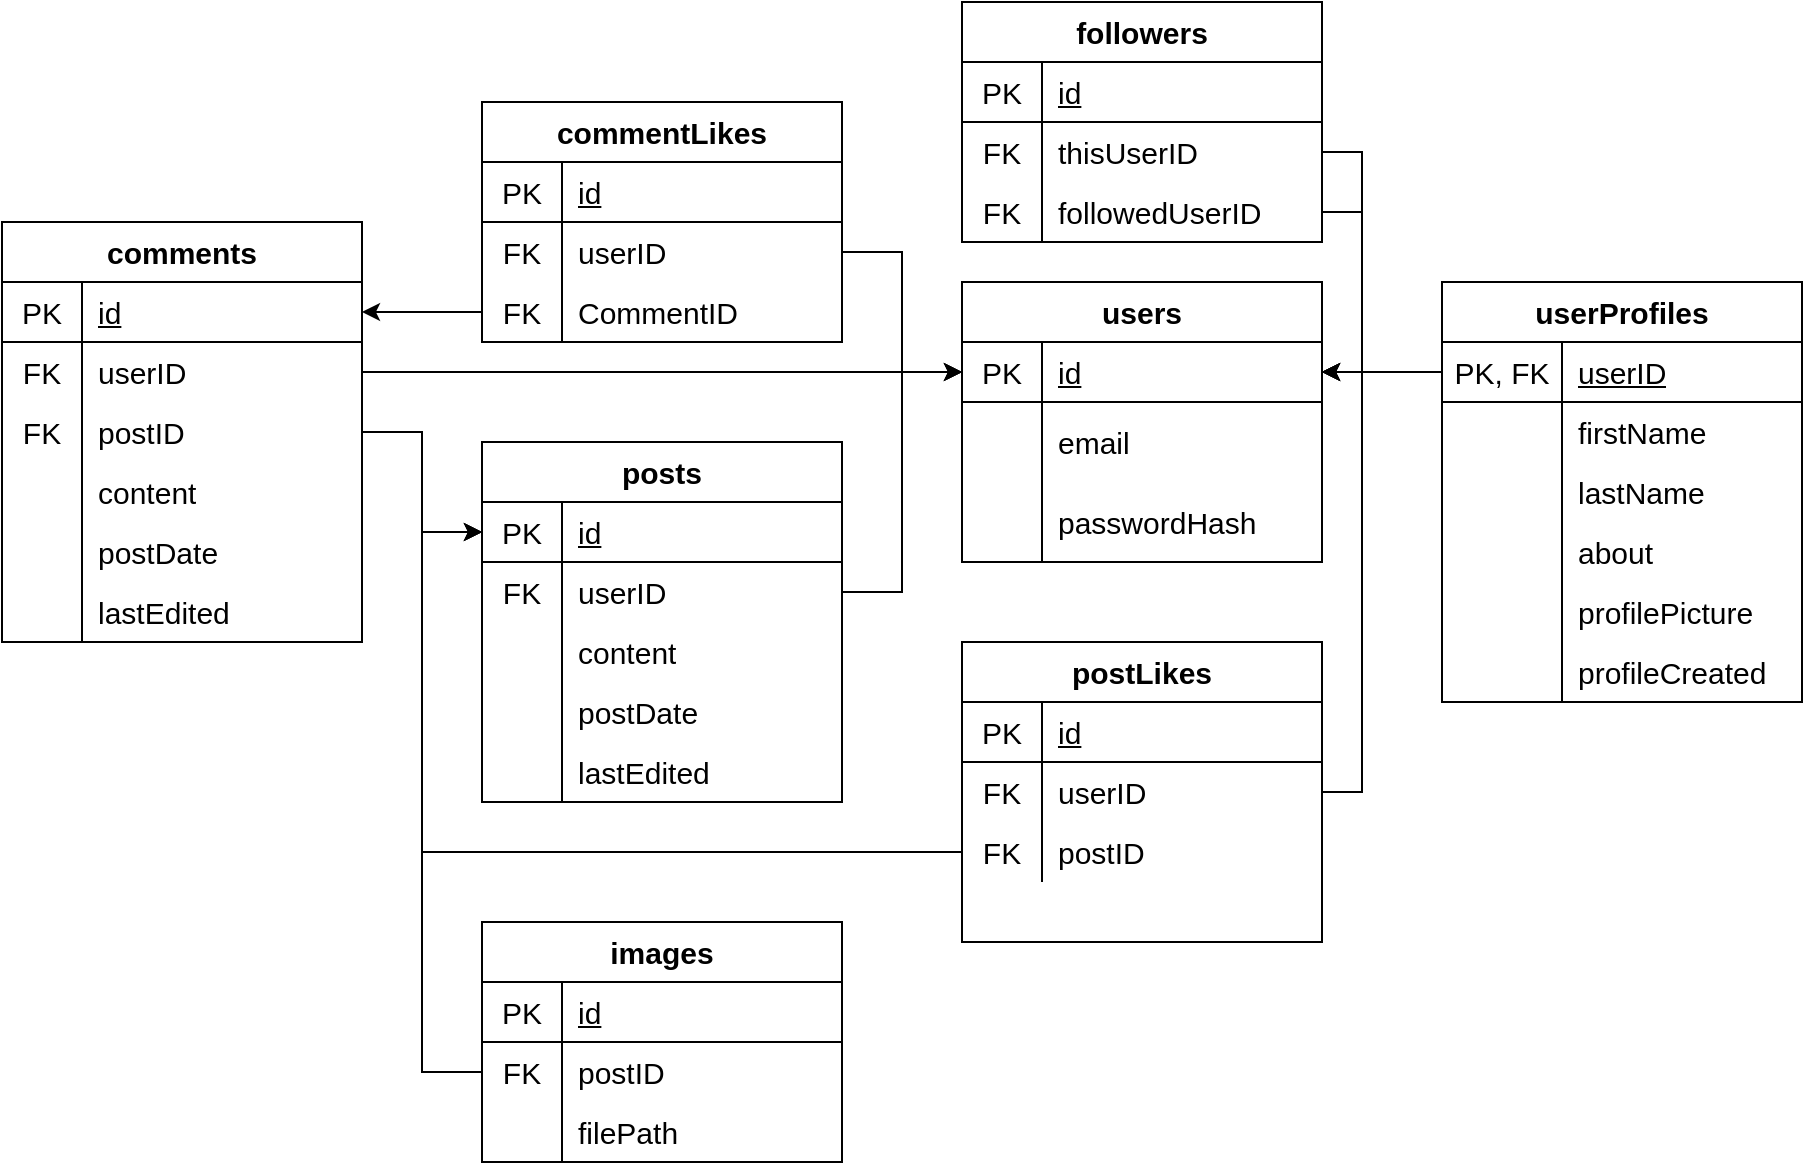 <mxfile version="14.4.6" type="github">
  <diagram id="9Nm-F1C3xGsKmeDrmo8N" name="Page-1">
    <mxGraphModel dx="1262" dy="1322" grid="1" gridSize="10" guides="1" tooltips="1" connect="1" arrows="1" fold="1" page="1" pageScale="1" pageWidth="2000" pageHeight="2000" math="0" shadow="0">
      <root>
        <mxCell id="0" />
        <mxCell id="1" parent="0" />
        <mxCell id="pSx6hQg3YsWMSA2dsdlA-18" value="users" style="shape=table;html=1;whiteSpace=wrap;startSize=30;container=1;collapsible=0;childLayout=tableLayout;fixedRows=1;rowLines=0;fontStyle=1;align=center;fontSize=15;" vertex="1" parent="1">
          <mxGeometry x="950" y="160" width="180" height="140" as="geometry" />
        </mxCell>
        <mxCell id="pSx6hQg3YsWMSA2dsdlA-19" value="" style="shape=partialRectangle;html=1;whiteSpace=wrap;collapsible=0;dropTarget=0;pointerEvents=0;fillColor=none;top=0;left=0;bottom=1;right=0;points=[[0,0.5],[1,0.5]];portConstraint=eastwest;fontSize=15;" vertex="1" parent="pSx6hQg3YsWMSA2dsdlA-18">
          <mxGeometry y="30" width="180" height="30" as="geometry" />
        </mxCell>
        <mxCell id="pSx6hQg3YsWMSA2dsdlA-20" value="PK" style="shape=partialRectangle;html=1;whiteSpace=wrap;connectable=0;fillColor=none;top=0;left=0;bottom=0;right=0;overflow=hidden;fontSize=15;" vertex="1" parent="pSx6hQg3YsWMSA2dsdlA-19">
          <mxGeometry width="40" height="30" as="geometry" />
        </mxCell>
        <mxCell id="pSx6hQg3YsWMSA2dsdlA-21" value="&lt;u style=&quot;font-size: 15px&quot;&gt;id&lt;/u&gt;" style="shape=partialRectangle;html=1;whiteSpace=wrap;connectable=0;fillColor=none;top=0;left=0;bottom=0;right=0;align=left;spacingLeft=6;overflow=hidden;fontSize=15;" vertex="1" parent="pSx6hQg3YsWMSA2dsdlA-19">
          <mxGeometry x="40" width="140" height="30" as="geometry" />
        </mxCell>
        <mxCell id="pSx6hQg3YsWMSA2dsdlA-22" value="" style="shape=partialRectangle;html=1;whiteSpace=wrap;collapsible=0;dropTarget=0;pointerEvents=0;fillColor=none;top=0;left=0;bottom=0;right=0;points=[[0,0.5],[1,0.5]];portConstraint=eastwest;fontSize=15;" vertex="1" parent="pSx6hQg3YsWMSA2dsdlA-18">
          <mxGeometry y="60" width="180" height="40" as="geometry" />
        </mxCell>
        <mxCell id="pSx6hQg3YsWMSA2dsdlA-23" value="" style="shape=partialRectangle;html=1;whiteSpace=wrap;connectable=0;fillColor=none;top=0;left=0;bottom=0;right=0;overflow=hidden;fontSize=15;" vertex="1" parent="pSx6hQg3YsWMSA2dsdlA-22">
          <mxGeometry width="40" height="40" as="geometry" />
        </mxCell>
        <mxCell id="pSx6hQg3YsWMSA2dsdlA-24" value="email" style="shape=partialRectangle;html=1;whiteSpace=wrap;connectable=0;fillColor=none;top=0;left=0;bottom=0;right=0;align=left;spacingLeft=6;overflow=hidden;fontSize=15;" vertex="1" parent="pSx6hQg3YsWMSA2dsdlA-22">
          <mxGeometry x="40" width="140" height="40" as="geometry" />
        </mxCell>
        <mxCell id="pSx6hQg3YsWMSA2dsdlA-176" style="shape=partialRectangle;html=1;whiteSpace=wrap;collapsible=0;dropTarget=0;pointerEvents=0;fillColor=none;top=0;left=0;bottom=0;right=0;points=[[0,0.5],[1,0.5]];portConstraint=eastwest;fontSize=15;" vertex="1" parent="pSx6hQg3YsWMSA2dsdlA-18">
          <mxGeometry y="100" width="180" height="40" as="geometry" />
        </mxCell>
        <mxCell id="pSx6hQg3YsWMSA2dsdlA-177" style="shape=partialRectangle;html=1;whiteSpace=wrap;connectable=0;fillColor=none;top=0;left=0;bottom=0;right=0;overflow=hidden;fontSize=15;" vertex="1" parent="pSx6hQg3YsWMSA2dsdlA-176">
          <mxGeometry width="40" height="40" as="geometry" />
        </mxCell>
        <mxCell id="pSx6hQg3YsWMSA2dsdlA-178" value="&lt;span&gt;passwordHash&lt;/span&gt;" style="shape=partialRectangle;html=1;whiteSpace=wrap;connectable=0;fillColor=none;top=0;left=0;bottom=0;right=0;align=left;spacingLeft=6;overflow=hidden;fontSize=15;" vertex="1" parent="pSx6hQg3YsWMSA2dsdlA-176">
          <mxGeometry x="40" width="140" height="40" as="geometry" />
        </mxCell>
        <mxCell id="pSx6hQg3YsWMSA2dsdlA-28" value="posts" style="shape=table;html=1;whiteSpace=wrap;startSize=30;container=1;collapsible=0;childLayout=tableLayout;fixedRows=1;rowLines=0;fontStyle=1;align=center;fontSize=15;" vertex="1" parent="1">
          <mxGeometry x="710" y="240" width="180" height="180" as="geometry" />
        </mxCell>
        <mxCell id="pSx6hQg3YsWMSA2dsdlA-29" value="" style="shape=partialRectangle;html=1;whiteSpace=wrap;collapsible=0;dropTarget=0;pointerEvents=0;fillColor=none;top=0;left=0;bottom=1;right=0;points=[[0,0.5],[1,0.5]];portConstraint=eastwest;fontSize=15;" vertex="1" parent="pSx6hQg3YsWMSA2dsdlA-28">
          <mxGeometry y="30" width="180" height="30" as="geometry" />
        </mxCell>
        <mxCell id="pSx6hQg3YsWMSA2dsdlA-30" value="PK" style="shape=partialRectangle;html=1;whiteSpace=wrap;connectable=0;fillColor=none;top=0;left=0;bottom=0;right=0;overflow=hidden;fontSize=15;" vertex="1" parent="pSx6hQg3YsWMSA2dsdlA-29">
          <mxGeometry width="40" height="30" as="geometry" />
        </mxCell>
        <mxCell id="pSx6hQg3YsWMSA2dsdlA-31" value="&lt;u style=&quot;font-size: 15px;&quot;&gt;id&lt;/u&gt;" style="shape=partialRectangle;html=1;whiteSpace=wrap;connectable=0;fillColor=none;top=0;left=0;bottom=0;right=0;align=left;spacingLeft=6;overflow=hidden;fontSize=15;" vertex="1" parent="pSx6hQg3YsWMSA2dsdlA-29">
          <mxGeometry x="40" width="140" height="30" as="geometry" />
        </mxCell>
        <mxCell id="pSx6hQg3YsWMSA2dsdlA-162" style="shape=partialRectangle;html=1;whiteSpace=wrap;collapsible=0;dropTarget=0;pointerEvents=0;fillColor=none;top=0;left=0;bottom=0;right=0;points=[[0,0.5],[1,0.5]];portConstraint=eastwest;fontSize=15;" vertex="1" parent="pSx6hQg3YsWMSA2dsdlA-28">
          <mxGeometry y="60" width="180" height="30" as="geometry" />
        </mxCell>
        <mxCell id="pSx6hQg3YsWMSA2dsdlA-163" value="FK" style="shape=partialRectangle;html=1;whiteSpace=wrap;connectable=0;fillColor=none;top=0;left=0;bottom=0;right=0;overflow=hidden;fontSize=15;" vertex="1" parent="pSx6hQg3YsWMSA2dsdlA-162">
          <mxGeometry width="40" height="30" as="geometry" />
        </mxCell>
        <mxCell id="pSx6hQg3YsWMSA2dsdlA-164" value="userID" style="shape=partialRectangle;html=1;whiteSpace=wrap;connectable=0;fillColor=none;top=0;left=0;bottom=0;right=0;align=left;spacingLeft=6;overflow=hidden;fontSize=15;" vertex="1" parent="pSx6hQg3YsWMSA2dsdlA-162">
          <mxGeometry x="40" width="140" height="30" as="geometry" />
        </mxCell>
        <mxCell id="pSx6hQg3YsWMSA2dsdlA-32" value="" style="shape=partialRectangle;html=1;whiteSpace=wrap;collapsible=0;dropTarget=0;pointerEvents=0;fillColor=none;top=0;left=0;bottom=0;right=0;points=[[0,0.5],[1,0.5]];portConstraint=eastwest;fontSize=15;" vertex="1" parent="pSx6hQg3YsWMSA2dsdlA-28">
          <mxGeometry y="90" width="180" height="30" as="geometry" />
        </mxCell>
        <mxCell id="pSx6hQg3YsWMSA2dsdlA-33" value="" style="shape=partialRectangle;html=1;whiteSpace=wrap;connectable=0;fillColor=none;top=0;left=0;bottom=0;right=0;overflow=hidden;fontSize=15;" vertex="1" parent="pSx6hQg3YsWMSA2dsdlA-32">
          <mxGeometry width="40" height="30" as="geometry" />
        </mxCell>
        <mxCell id="pSx6hQg3YsWMSA2dsdlA-34" value="content" style="shape=partialRectangle;html=1;whiteSpace=wrap;connectable=0;fillColor=none;top=0;left=0;bottom=0;right=0;align=left;spacingLeft=6;overflow=hidden;fontSize=15;" vertex="1" parent="pSx6hQg3YsWMSA2dsdlA-32">
          <mxGeometry x="40" width="140" height="30" as="geometry" />
        </mxCell>
        <mxCell id="pSx6hQg3YsWMSA2dsdlA-35" value="" style="shape=partialRectangle;html=1;whiteSpace=wrap;collapsible=0;dropTarget=0;pointerEvents=0;fillColor=none;top=0;left=0;bottom=0;right=0;points=[[0,0.5],[1,0.5]];portConstraint=eastwest;fontSize=15;" vertex="1" parent="pSx6hQg3YsWMSA2dsdlA-28">
          <mxGeometry y="120" width="180" height="30" as="geometry" />
        </mxCell>
        <mxCell id="pSx6hQg3YsWMSA2dsdlA-36" value="" style="shape=partialRectangle;html=1;whiteSpace=wrap;connectable=0;fillColor=none;top=0;left=0;bottom=0;right=0;overflow=hidden;fontSize=15;" vertex="1" parent="pSx6hQg3YsWMSA2dsdlA-35">
          <mxGeometry width="40" height="30" as="geometry" />
        </mxCell>
        <mxCell id="pSx6hQg3YsWMSA2dsdlA-37" value="postDate" style="shape=partialRectangle;html=1;whiteSpace=wrap;connectable=0;fillColor=none;top=0;left=0;bottom=0;right=0;align=left;spacingLeft=6;overflow=hidden;fontSize=15;" vertex="1" parent="pSx6hQg3YsWMSA2dsdlA-35">
          <mxGeometry x="40" width="140" height="30" as="geometry" />
        </mxCell>
        <mxCell id="pSx6hQg3YsWMSA2dsdlA-144" style="shape=partialRectangle;html=1;whiteSpace=wrap;collapsible=0;dropTarget=0;pointerEvents=0;fillColor=none;top=0;left=0;bottom=0;right=0;points=[[0,0.5],[1,0.5]];portConstraint=eastwest;fontSize=15;" vertex="1" parent="pSx6hQg3YsWMSA2dsdlA-28">
          <mxGeometry y="150" width="180" height="30" as="geometry" />
        </mxCell>
        <mxCell id="pSx6hQg3YsWMSA2dsdlA-145" style="shape=partialRectangle;html=1;whiteSpace=wrap;connectable=0;fillColor=none;top=0;left=0;bottom=0;right=0;overflow=hidden;fontSize=15;" vertex="1" parent="pSx6hQg3YsWMSA2dsdlA-144">
          <mxGeometry width="40" height="30" as="geometry" />
        </mxCell>
        <mxCell id="pSx6hQg3YsWMSA2dsdlA-146" value="lastEdited" style="shape=partialRectangle;html=1;whiteSpace=wrap;connectable=0;fillColor=none;top=0;left=0;bottom=0;right=0;align=left;spacingLeft=6;overflow=hidden;fontSize=15;" vertex="1" parent="pSx6hQg3YsWMSA2dsdlA-144">
          <mxGeometry x="40" width="140" height="30" as="geometry" />
        </mxCell>
        <mxCell id="pSx6hQg3YsWMSA2dsdlA-38" value="commentLikes" style="shape=table;html=1;whiteSpace=wrap;startSize=30;container=1;collapsible=0;childLayout=tableLayout;fixedRows=1;rowLines=0;fontStyle=1;align=center;fontSize=15;" vertex="1" parent="1">
          <mxGeometry x="710" y="70" width="180" height="120" as="geometry" />
        </mxCell>
        <mxCell id="pSx6hQg3YsWMSA2dsdlA-39" value="" style="shape=partialRectangle;html=1;whiteSpace=wrap;collapsible=0;dropTarget=0;pointerEvents=0;fillColor=none;top=0;left=0;bottom=1;right=0;points=[[0,0.5],[1,0.5]];portConstraint=eastwest;fontSize=15;" vertex="1" parent="pSx6hQg3YsWMSA2dsdlA-38">
          <mxGeometry y="30" width="180" height="30" as="geometry" />
        </mxCell>
        <mxCell id="pSx6hQg3YsWMSA2dsdlA-40" value="PK" style="shape=partialRectangle;html=1;whiteSpace=wrap;connectable=0;fillColor=none;top=0;left=0;bottom=0;right=0;overflow=hidden;fontSize=15;" vertex="1" parent="pSx6hQg3YsWMSA2dsdlA-39">
          <mxGeometry width="40" height="30" as="geometry" />
        </mxCell>
        <mxCell id="pSx6hQg3YsWMSA2dsdlA-41" value="&lt;u style=&quot;font-size: 15px;&quot;&gt;id&lt;/u&gt;" style="shape=partialRectangle;html=1;whiteSpace=wrap;connectable=0;fillColor=none;top=0;left=0;bottom=0;right=0;align=left;spacingLeft=6;overflow=hidden;fontSize=15;" vertex="1" parent="pSx6hQg3YsWMSA2dsdlA-39">
          <mxGeometry x="40" width="140" height="30" as="geometry" />
        </mxCell>
        <mxCell id="pSx6hQg3YsWMSA2dsdlA-42" value="" style="shape=partialRectangle;html=1;whiteSpace=wrap;collapsible=0;dropTarget=0;pointerEvents=0;fillColor=none;top=0;left=0;bottom=0;right=0;points=[[0,0.5],[1,0.5]];portConstraint=eastwest;fontSize=15;" vertex="1" parent="pSx6hQg3YsWMSA2dsdlA-38">
          <mxGeometry y="60" width="180" height="30" as="geometry" />
        </mxCell>
        <mxCell id="pSx6hQg3YsWMSA2dsdlA-43" value="FK" style="shape=partialRectangle;html=1;whiteSpace=wrap;connectable=0;fillColor=none;top=0;left=0;bottom=0;right=0;overflow=hidden;fontSize=15;" vertex="1" parent="pSx6hQg3YsWMSA2dsdlA-42">
          <mxGeometry width="40" height="30" as="geometry" />
        </mxCell>
        <mxCell id="pSx6hQg3YsWMSA2dsdlA-44" value="userID" style="shape=partialRectangle;html=1;whiteSpace=wrap;connectable=0;fillColor=none;top=0;left=0;bottom=0;right=0;align=left;spacingLeft=6;overflow=hidden;fontSize=15;" vertex="1" parent="pSx6hQg3YsWMSA2dsdlA-42">
          <mxGeometry x="40" width="140" height="30" as="geometry" />
        </mxCell>
        <mxCell id="pSx6hQg3YsWMSA2dsdlA-45" value="" style="shape=partialRectangle;html=1;whiteSpace=wrap;collapsible=0;dropTarget=0;pointerEvents=0;fillColor=none;top=0;left=0;bottom=0;right=0;points=[[0,0.5],[1,0.5]];portConstraint=eastwest;fontSize=15;" vertex="1" parent="pSx6hQg3YsWMSA2dsdlA-38">
          <mxGeometry y="90" width="180" height="30" as="geometry" />
        </mxCell>
        <mxCell id="pSx6hQg3YsWMSA2dsdlA-46" value="FK" style="shape=partialRectangle;html=1;whiteSpace=wrap;connectable=0;fillColor=none;top=0;left=0;bottom=0;right=0;overflow=hidden;fontSize=15;" vertex="1" parent="pSx6hQg3YsWMSA2dsdlA-45">
          <mxGeometry width="40" height="30" as="geometry" />
        </mxCell>
        <mxCell id="pSx6hQg3YsWMSA2dsdlA-47" value="CommentID" style="shape=partialRectangle;html=1;whiteSpace=wrap;connectable=0;fillColor=none;top=0;left=0;bottom=0;right=0;align=left;spacingLeft=6;overflow=hidden;fontSize=15;" vertex="1" parent="pSx6hQg3YsWMSA2dsdlA-45">
          <mxGeometry x="40" width="140" height="30" as="geometry" />
        </mxCell>
        <mxCell id="pSx6hQg3YsWMSA2dsdlA-48" value="userProfiles" style="shape=table;html=1;whiteSpace=wrap;startSize=30;container=1;collapsible=0;childLayout=tableLayout;fixedRows=1;rowLines=0;fontStyle=1;align=center;fontSize=15;" vertex="1" parent="1">
          <mxGeometry x="1190" y="160" width="180" height="210" as="geometry" />
        </mxCell>
        <mxCell id="pSx6hQg3YsWMSA2dsdlA-49" value="" style="shape=partialRectangle;html=1;whiteSpace=wrap;collapsible=0;dropTarget=0;pointerEvents=0;fillColor=none;top=0;left=0;bottom=1;right=0;points=[[0,0.5],[1,0.5]];portConstraint=eastwest;fontSize=15;" vertex="1" parent="pSx6hQg3YsWMSA2dsdlA-48">
          <mxGeometry y="30" width="180" height="30" as="geometry" />
        </mxCell>
        <mxCell id="pSx6hQg3YsWMSA2dsdlA-50" value="PK, FK" style="shape=partialRectangle;html=1;whiteSpace=wrap;connectable=0;fillColor=none;top=0;left=0;bottom=0;right=0;overflow=hidden;fontSize=15;" vertex="1" parent="pSx6hQg3YsWMSA2dsdlA-49">
          <mxGeometry width="60" height="30" as="geometry" />
        </mxCell>
        <mxCell id="pSx6hQg3YsWMSA2dsdlA-51" value="&lt;u&gt;userID&lt;/u&gt;" style="shape=partialRectangle;html=1;whiteSpace=wrap;connectable=0;fillColor=none;top=0;left=0;bottom=0;right=0;align=left;spacingLeft=6;overflow=hidden;fontSize=15;" vertex="1" parent="pSx6hQg3YsWMSA2dsdlA-49">
          <mxGeometry x="60" width="120" height="30" as="geometry" />
        </mxCell>
        <mxCell id="pSx6hQg3YsWMSA2dsdlA-52" value="" style="shape=partialRectangle;html=1;whiteSpace=wrap;collapsible=0;dropTarget=0;pointerEvents=0;fillColor=none;top=0;left=0;bottom=0;right=0;points=[[0,0.5],[1,0.5]];portConstraint=eastwest;fontSize=15;" vertex="1" parent="pSx6hQg3YsWMSA2dsdlA-48">
          <mxGeometry y="60" width="180" height="30" as="geometry" />
        </mxCell>
        <mxCell id="pSx6hQg3YsWMSA2dsdlA-53" value="" style="shape=partialRectangle;html=1;whiteSpace=wrap;connectable=0;fillColor=none;top=0;left=0;bottom=0;right=0;overflow=hidden;fontSize=15;" vertex="1" parent="pSx6hQg3YsWMSA2dsdlA-52">
          <mxGeometry width="60" height="30" as="geometry" />
        </mxCell>
        <mxCell id="pSx6hQg3YsWMSA2dsdlA-54" value="firstName" style="shape=partialRectangle;html=1;whiteSpace=wrap;connectable=0;fillColor=none;top=0;left=0;bottom=0;right=0;align=left;spacingLeft=6;overflow=hidden;fontSize=15;" vertex="1" parent="pSx6hQg3YsWMSA2dsdlA-52">
          <mxGeometry x="60" width="120" height="30" as="geometry" />
        </mxCell>
        <mxCell id="pSx6hQg3YsWMSA2dsdlA-55" value="" style="shape=partialRectangle;html=1;whiteSpace=wrap;collapsible=0;dropTarget=0;pointerEvents=0;fillColor=none;top=0;left=0;bottom=0;right=0;points=[[0,0.5],[1,0.5]];portConstraint=eastwest;fontSize=15;" vertex="1" parent="pSx6hQg3YsWMSA2dsdlA-48">
          <mxGeometry y="90" width="180" height="30" as="geometry" />
        </mxCell>
        <mxCell id="pSx6hQg3YsWMSA2dsdlA-56" value="" style="shape=partialRectangle;html=1;whiteSpace=wrap;connectable=0;fillColor=none;top=0;left=0;bottom=0;right=0;overflow=hidden;fontSize=15;" vertex="1" parent="pSx6hQg3YsWMSA2dsdlA-55">
          <mxGeometry width="60" height="30" as="geometry" />
        </mxCell>
        <mxCell id="pSx6hQg3YsWMSA2dsdlA-57" value="lastName" style="shape=partialRectangle;html=1;whiteSpace=wrap;connectable=0;fillColor=none;top=0;left=0;bottom=0;right=0;align=left;spacingLeft=6;overflow=hidden;fontSize=15;" vertex="1" parent="pSx6hQg3YsWMSA2dsdlA-55">
          <mxGeometry x="60" width="120" height="30" as="geometry" />
        </mxCell>
        <mxCell id="pSx6hQg3YsWMSA2dsdlA-135" style="shape=partialRectangle;html=1;whiteSpace=wrap;collapsible=0;dropTarget=0;pointerEvents=0;fillColor=none;top=0;left=0;bottom=0;right=0;points=[[0,0.5],[1,0.5]];portConstraint=eastwest;fontSize=15;" vertex="1" parent="pSx6hQg3YsWMSA2dsdlA-48">
          <mxGeometry y="120" width="180" height="30" as="geometry" />
        </mxCell>
        <mxCell id="pSx6hQg3YsWMSA2dsdlA-136" style="shape=partialRectangle;html=1;whiteSpace=wrap;connectable=0;fillColor=none;top=0;left=0;bottom=0;right=0;overflow=hidden;fontSize=15;" vertex="1" parent="pSx6hQg3YsWMSA2dsdlA-135">
          <mxGeometry width="60" height="30" as="geometry" />
        </mxCell>
        <mxCell id="pSx6hQg3YsWMSA2dsdlA-137" value="about" style="shape=partialRectangle;html=1;whiteSpace=wrap;connectable=0;fillColor=none;top=0;left=0;bottom=0;right=0;align=left;spacingLeft=6;overflow=hidden;fontSize=15;" vertex="1" parent="pSx6hQg3YsWMSA2dsdlA-135">
          <mxGeometry x="60" width="120" height="30" as="geometry" />
        </mxCell>
        <mxCell id="pSx6hQg3YsWMSA2dsdlA-138" style="shape=partialRectangle;html=1;whiteSpace=wrap;collapsible=0;dropTarget=0;pointerEvents=0;fillColor=none;top=0;left=0;bottom=0;right=0;points=[[0,0.5],[1,0.5]];portConstraint=eastwest;fontSize=15;" vertex="1" parent="pSx6hQg3YsWMSA2dsdlA-48">
          <mxGeometry y="150" width="180" height="30" as="geometry" />
        </mxCell>
        <mxCell id="pSx6hQg3YsWMSA2dsdlA-139" style="shape=partialRectangle;html=1;whiteSpace=wrap;connectable=0;fillColor=none;top=0;left=0;bottom=0;right=0;overflow=hidden;fontSize=15;" vertex="1" parent="pSx6hQg3YsWMSA2dsdlA-138">
          <mxGeometry width="60" height="30" as="geometry" />
        </mxCell>
        <mxCell id="pSx6hQg3YsWMSA2dsdlA-140" value="profilePicture" style="shape=partialRectangle;html=1;whiteSpace=wrap;connectable=0;fillColor=none;top=0;left=0;bottom=0;right=0;align=left;spacingLeft=6;overflow=hidden;fontSize=15;" vertex="1" parent="pSx6hQg3YsWMSA2dsdlA-138">
          <mxGeometry x="60" width="120" height="30" as="geometry" />
        </mxCell>
        <mxCell id="pSx6hQg3YsWMSA2dsdlA-141" style="shape=partialRectangle;html=1;whiteSpace=wrap;collapsible=0;dropTarget=0;pointerEvents=0;fillColor=none;top=0;left=0;bottom=0;right=0;points=[[0,0.5],[1,0.5]];portConstraint=eastwest;fontSize=15;" vertex="1" parent="pSx6hQg3YsWMSA2dsdlA-48">
          <mxGeometry y="180" width="180" height="30" as="geometry" />
        </mxCell>
        <mxCell id="pSx6hQg3YsWMSA2dsdlA-142" style="shape=partialRectangle;html=1;whiteSpace=wrap;connectable=0;fillColor=none;top=0;left=0;bottom=0;right=0;overflow=hidden;fontSize=15;" vertex="1" parent="pSx6hQg3YsWMSA2dsdlA-141">
          <mxGeometry width="60" height="30" as="geometry" />
        </mxCell>
        <mxCell id="pSx6hQg3YsWMSA2dsdlA-143" value="profileCreated" style="shape=partialRectangle;html=1;whiteSpace=wrap;connectable=0;fillColor=none;top=0;left=0;bottom=0;right=0;align=left;spacingLeft=6;overflow=hidden;fontSize=15;" vertex="1" parent="pSx6hQg3YsWMSA2dsdlA-141">
          <mxGeometry x="60" width="120" height="30" as="geometry" />
        </mxCell>
        <mxCell id="pSx6hQg3YsWMSA2dsdlA-68" value="comments" style="shape=table;html=1;whiteSpace=wrap;startSize=30;container=1;collapsible=0;childLayout=tableLayout;fixedRows=1;rowLines=0;fontStyle=1;align=center;fontSize=15;" vertex="1" parent="1">
          <mxGeometry x="470" y="130" width="180" height="210" as="geometry" />
        </mxCell>
        <mxCell id="pSx6hQg3YsWMSA2dsdlA-69" value="" style="shape=partialRectangle;html=1;whiteSpace=wrap;collapsible=0;dropTarget=0;pointerEvents=0;fillColor=none;top=0;left=0;bottom=1;right=0;points=[[0,0.5],[1,0.5]];portConstraint=eastwest;fontSize=15;" vertex="1" parent="pSx6hQg3YsWMSA2dsdlA-68">
          <mxGeometry y="30" width="180" height="30" as="geometry" />
        </mxCell>
        <mxCell id="pSx6hQg3YsWMSA2dsdlA-70" value="PK" style="shape=partialRectangle;html=1;whiteSpace=wrap;connectable=0;fillColor=none;top=0;left=0;bottom=0;right=0;overflow=hidden;fontSize=15;" vertex="1" parent="pSx6hQg3YsWMSA2dsdlA-69">
          <mxGeometry width="40" height="30" as="geometry" />
        </mxCell>
        <mxCell id="pSx6hQg3YsWMSA2dsdlA-71" value="&lt;u style=&quot;font-size: 15px;&quot;&gt;id&lt;/u&gt;" style="shape=partialRectangle;html=1;whiteSpace=wrap;connectable=0;fillColor=none;top=0;left=0;bottom=0;right=0;align=left;spacingLeft=6;overflow=hidden;fontSize=15;" vertex="1" parent="pSx6hQg3YsWMSA2dsdlA-69">
          <mxGeometry x="40" width="140" height="30" as="geometry" />
        </mxCell>
        <mxCell id="pSx6hQg3YsWMSA2dsdlA-72" value="" style="shape=partialRectangle;html=1;whiteSpace=wrap;collapsible=0;dropTarget=0;pointerEvents=0;fillColor=none;top=0;left=0;bottom=0;right=0;points=[[0,0.5],[1,0.5]];portConstraint=eastwest;fontSize=15;" vertex="1" parent="pSx6hQg3YsWMSA2dsdlA-68">
          <mxGeometry y="60" width="180" height="30" as="geometry" />
        </mxCell>
        <mxCell id="pSx6hQg3YsWMSA2dsdlA-73" value="FK" style="shape=partialRectangle;html=1;whiteSpace=wrap;connectable=0;fillColor=none;top=0;left=0;bottom=0;right=0;overflow=hidden;fontSize=15;" vertex="1" parent="pSx6hQg3YsWMSA2dsdlA-72">
          <mxGeometry width="40" height="30" as="geometry" />
        </mxCell>
        <mxCell id="pSx6hQg3YsWMSA2dsdlA-74" value="userID" style="shape=partialRectangle;html=1;whiteSpace=wrap;connectable=0;fillColor=none;top=0;left=0;bottom=0;right=0;align=left;spacingLeft=6;overflow=hidden;fontSize=15;" vertex="1" parent="pSx6hQg3YsWMSA2dsdlA-72">
          <mxGeometry x="40" width="140" height="30" as="geometry" />
        </mxCell>
        <mxCell id="pSx6hQg3YsWMSA2dsdlA-75" value="" style="shape=partialRectangle;html=1;whiteSpace=wrap;collapsible=0;dropTarget=0;pointerEvents=0;fillColor=none;top=0;left=0;bottom=0;right=0;points=[[0,0.5],[1,0.5]];portConstraint=eastwest;fontSize=15;" vertex="1" parent="pSx6hQg3YsWMSA2dsdlA-68">
          <mxGeometry y="90" width="180" height="30" as="geometry" />
        </mxCell>
        <mxCell id="pSx6hQg3YsWMSA2dsdlA-76" value="FK" style="shape=partialRectangle;html=1;whiteSpace=wrap;connectable=0;fillColor=none;top=0;left=0;bottom=0;right=0;overflow=hidden;fontSize=15;" vertex="1" parent="pSx6hQg3YsWMSA2dsdlA-75">
          <mxGeometry width="40" height="30" as="geometry" />
        </mxCell>
        <mxCell id="pSx6hQg3YsWMSA2dsdlA-77" value="postID" style="shape=partialRectangle;html=1;whiteSpace=wrap;connectable=0;fillColor=none;top=0;left=0;bottom=0;right=0;align=left;spacingLeft=6;overflow=hidden;fontSize=15;" vertex="1" parent="pSx6hQg3YsWMSA2dsdlA-75">
          <mxGeometry x="40" width="140" height="30" as="geometry" />
        </mxCell>
        <mxCell id="pSx6hQg3YsWMSA2dsdlA-147" style="shape=partialRectangle;html=1;whiteSpace=wrap;collapsible=0;dropTarget=0;pointerEvents=0;fillColor=none;top=0;left=0;bottom=0;right=0;points=[[0,0.5],[1,0.5]];portConstraint=eastwest;fontSize=15;" vertex="1" parent="pSx6hQg3YsWMSA2dsdlA-68">
          <mxGeometry y="120" width="180" height="30" as="geometry" />
        </mxCell>
        <mxCell id="pSx6hQg3YsWMSA2dsdlA-148" style="shape=partialRectangle;html=1;whiteSpace=wrap;connectable=0;fillColor=none;top=0;left=0;bottom=0;right=0;overflow=hidden;fontSize=15;" vertex="1" parent="pSx6hQg3YsWMSA2dsdlA-147">
          <mxGeometry width="40" height="30" as="geometry" />
        </mxCell>
        <mxCell id="pSx6hQg3YsWMSA2dsdlA-149" value="content" style="shape=partialRectangle;html=1;whiteSpace=wrap;connectable=0;fillColor=none;top=0;left=0;bottom=0;right=0;align=left;spacingLeft=6;overflow=hidden;fontSize=15;" vertex="1" parent="pSx6hQg3YsWMSA2dsdlA-147">
          <mxGeometry x="40" width="140" height="30" as="geometry" />
        </mxCell>
        <mxCell id="pSx6hQg3YsWMSA2dsdlA-150" style="shape=partialRectangle;html=1;whiteSpace=wrap;collapsible=0;dropTarget=0;pointerEvents=0;fillColor=none;top=0;left=0;bottom=0;right=0;points=[[0,0.5],[1,0.5]];portConstraint=eastwest;fontSize=15;" vertex="1" parent="pSx6hQg3YsWMSA2dsdlA-68">
          <mxGeometry y="150" width="180" height="30" as="geometry" />
        </mxCell>
        <mxCell id="pSx6hQg3YsWMSA2dsdlA-151" style="shape=partialRectangle;html=1;whiteSpace=wrap;connectable=0;fillColor=none;top=0;left=0;bottom=0;right=0;overflow=hidden;fontSize=15;" vertex="1" parent="pSx6hQg3YsWMSA2dsdlA-150">
          <mxGeometry width="40" height="30" as="geometry" />
        </mxCell>
        <mxCell id="pSx6hQg3YsWMSA2dsdlA-152" value="postDate" style="shape=partialRectangle;html=1;whiteSpace=wrap;connectable=0;fillColor=none;top=0;left=0;bottom=0;right=0;align=left;spacingLeft=6;overflow=hidden;fontSize=15;" vertex="1" parent="pSx6hQg3YsWMSA2dsdlA-150">
          <mxGeometry x="40" width="140" height="30" as="geometry" />
        </mxCell>
        <mxCell id="pSx6hQg3YsWMSA2dsdlA-153" style="shape=partialRectangle;html=1;whiteSpace=wrap;collapsible=0;dropTarget=0;pointerEvents=0;fillColor=none;top=0;left=0;bottom=0;right=0;points=[[0,0.5],[1,0.5]];portConstraint=eastwest;fontSize=15;" vertex="1" parent="pSx6hQg3YsWMSA2dsdlA-68">
          <mxGeometry y="180" width="180" height="30" as="geometry" />
        </mxCell>
        <mxCell id="pSx6hQg3YsWMSA2dsdlA-154" style="shape=partialRectangle;html=1;whiteSpace=wrap;connectable=0;fillColor=none;top=0;left=0;bottom=0;right=0;overflow=hidden;fontSize=15;" vertex="1" parent="pSx6hQg3YsWMSA2dsdlA-153">
          <mxGeometry width="40" height="30" as="geometry" />
        </mxCell>
        <mxCell id="pSx6hQg3YsWMSA2dsdlA-155" value="lastEdited" style="shape=partialRectangle;html=1;whiteSpace=wrap;connectable=0;fillColor=none;top=0;left=0;bottom=0;right=0;align=left;spacingLeft=6;overflow=hidden;fontSize=15;" vertex="1" parent="pSx6hQg3YsWMSA2dsdlA-153">
          <mxGeometry x="40" width="140" height="30" as="geometry" />
        </mxCell>
        <mxCell id="pSx6hQg3YsWMSA2dsdlA-78" value="postLikes" style="shape=table;html=1;whiteSpace=wrap;startSize=30;container=1;collapsible=0;childLayout=tableLayout;fixedRows=1;rowLines=0;fontStyle=1;align=center;fontSize=15;" vertex="1" parent="1">
          <mxGeometry x="950" y="340" width="180" height="150" as="geometry" />
        </mxCell>
        <mxCell id="pSx6hQg3YsWMSA2dsdlA-79" value="" style="shape=partialRectangle;html=1;whiteSpace=wrap;collapsible=0;dropTarget=0;pointerEvents=0;fillColor=none;top=0;left=0;bottom=1;right=0;points=[[0,0.5],[1,0.5]];portConstraint=eastwest;fontSize=15;" vertex="1" parent="pSx6hQg3YsWMSA2dsdlA-78">
          <mxGeometry y="30" width="180" height="30" as="geometry" />
        </mxCell>
        <mxCell id="pSx6hQg3YsWMSA2dsdlA-80" value="PK" style="shape=partialRectangle;html=1;whiteSpace=wrap;connectable=0;fillColor=none;top=0;left=0;bottom=0;right=0;overflow=hidden;fontSize=15;" vertex="1" parent="pSx6hQg3YsWMSA2dsdlA-79">
          <mxGeometry width="40" height="30" as="geometry" />
        </mxCell>
        <mxCell id="pSx6hQg3YsWMSA2dsdlA-81" value="&lt;u style=&quot;font-size: 15px;&quot;&gt;id&lt;/u&gt;" style="shape=partialRectangle;html=1;whiteSpace=wrap;connectable=0;fillColor=none;top=0;left=0;bottom=0;right=0;align=left;spacingLeft=6;overflow=hidden;fontSize=15;" vertex="1" parent="pSx6hQg3YsWMSA2dsdlA-79">
          <mxGeometry x="40" width="140" height="30" as="geometry" />
        </mxCell>
        <mxCell id="pSx6hQg3YsWMSA2dsdlA-82" value="" style="shape=partialRectangle;html=1;whiteSpace=wrap;collapsible=0;dropTarget=0;pointerEvents=0;fillColor=none;top=0;left=0;bottom=0;right=0;points=[[0,0.5],[1,0.5]];portConstraint=eastwest;fontSize=15;" vertex="1" parent="pSx6hQg3YsWMSA2dsdlA-78">
          <mxGeometry y="60" width="180" height="30" as="geometry" />
        </mxCell>
        <mxCell id="pSx6hQg3YsWMSA2dsdlA-83" value="FK" style="shape=partialRectangle;html=1;whiteSpace=wrap;connectable=0;fillColor=none;top=0;left=0;bottom=0;right=0;overflow=hidden;fontSize=15;" vertex="1" parent="pSx6hQg3YsWMSA2dsdlA-82">
          <mxGeometry width="40" height="30" as="geometry" />
        </mxCell>
        <mxCell id="pSx6hQg3YsWMSA2dsdlA-84" value="userID" style="shape=partialRectangle;html=1;whiteSpace=wrap;connectable=0;fillColor=none;top=0;left=0;bottom=0;right=0;align=left;spacingLeft=6;overflow=hidden;fontSize=15;" vertex="1" parent="pSx6hQg3YsWMSA2dsdlA-82">
          <mxGeometry x="40" width="140" height="30" as="geometry" />
        </mxCell>
        <mxCell id="pSx6hQg3YsWMSA2dsdlA-85" value="" style="shape=partialRectangle;html=1;whiteSpace=wrap;collapsible=0;dropTarget=0;pointerEvents=0;fillColor=none;top=0;left=0;bottom=0;right=0;points=[[0,0.5],[1,0.5]];portConstraint=eastwest;fontSize=15;" vertex="1" parent="pSx6hQg3YsWMSA2dsdlA-78">
          <mxGeometry y="90" width="180" height="30" as="geometry" />
        </mxCell>
        <mxCell id="pSx6hQg3YsWMSA2dsdlA-86" value="FK" style="shape=partialRectangle;html=1;whiteSpace=wrap;connectable=0;fillColor=none;top=0;left=0;bottom=0;right=0;overflow=hidden;fontSize=15;" vertex="1" parent="pSx6hQg3YsWMSA2dsdlA-85">
          <mxGeometry width="40" height="30" as="geometry" />
        </mxCell>
        <mxCell id="pSx6hQg3YsWMSA2dsdlA-87" value="postID" style="shape=partialRectangle;html=1;whiteSpace=wrap;connectable=0;fillColor=none;top=0;left=0;bottom=0;right=0;align=left;spacingLeft=6;overflow=hidden;fontSize=15;" vertex="1" parent="pSx6hQg3YsWMSA2dsdlA-85">
          <mxGeometry x="40" width="140" height="30" as="geometry" />
        </mxCell>
        <mxCell id="pSx6hQg3YsWMSA2dsdlA-88" value="followers" style="shape=table;html=1;whiteSpace=wrap;startSize=30;container=1;collapsible=0;childLayout=tableLayout;fixedRows=1;rowLines=0;fontStyle=1;align=center;fontSize=15;" vertex="1" parent="1">
          <mxGeometry x="950" y="20" width="180" height="120" as="geometry" />
        </mxCell>
        <mxCell id="pSx6hQg3YsWMSA2dsdlA-89" value="" style="shape=partialRectangle;html=1;whiteSpace=wrap;collapsible=0;dropTarget=0;pointerEvents=0;fillColor=none;top=0;left=0;bottom=1;right=0;points=[[0,0.5],[1,0.5]];portConstraint=eastwest;fontSize=15;" vertex="1" parent="pSx6hQg3YsWMSA2dsdlA-88">
          <mxGeometry y="30" width="180" height="30" as="geometry" />
        </mxCell>
        <mxCell id="pSx6hQg3YsWMSA2dsdlA-90" value="PK" style="shape=partialRectangle;html=1;whiteSpace=wrap;connectable=0;fillColor=none;top=0;left=0;bottom=0;right=0;overflow=hidden;fontSize=15;" vertex="1" parent="pSx6hQg3YsWMSA2dsdlA-89">
          <mxGeometry width="40" height="30" as="geometry" />
        </mxCell>
        <mxCell id="pSx6hQg3YsWMSA2dsdlA-91" value="&lt;u style=&quot;font-size: 15px;&quot;&gt;id&lt;/u&gt;" style="shape=partialRectangle;html=1;whiteSpace=wrap;connectable=0;fillColor=none;top=0;left=0;bottom=0;right=0;align=left;spacingLeft=6;overflow=hidden;fontSize=15;" vertex="1" parent="pSx6hQg3YsWMSA2dsdlA-89">
          <mxGeometry x="40" width="140" height="30" as="geometry" />
        </mxCell>
        <mxCell id="pSx6hQg3YsWMSA2dsdlA-92" value="" style="shape=partialRectangle;html=1;whiteSpace=wrap;collapsible=0;dropTarget=0;pointerEvents=0;fillColor=none;top=0;left=0;bottom=0;right=0;points=[[0,0.5],[1,0.5]];portConstraint=eastwest;fontSize=15;" vertex="1" parent="pSx6hQg3YsWMSA2dsdlA-88">
          <mxGeometry y="60" width="180" height="30" as="geometry" />
        </mxCell>
        <mxCell id="pSx6hQg3YsWMSA2dsdlA-93" value="FK" style="shape=partialRectangle;html=1;whiteSpace=wrap;connectable=0;fillColor=none;top=0;left=0;bottom=0;right=0;overflow=hidden;fontSize=15;" vertex="1" parent="pSx6hQg3YsWMSA2dsdlA-92">
          <mxGeometry width="40" height="30" as="geometry" />
        </mxCell>
        <mxCell id="pSx6hQg3YsWMSA2dsdlA-94" value="thisUserID" style="shape=partialRectangle;html=1;whiteSpace=wrap;connectable=0;fillColor=none;top=0;left=0;bottom=0;right=0;align=left;spacingLeft=6;overflow=hidden;fontSize=15;" vertex="1" parent="pSx6hQg3YsWMSA2dsdlA-92">
          <mxGeometry x="40" width="140" height="30" as="geometry" />
        </mxCell>
        <mxCell id="pSx6hQg3YsWMSA2dsdlA-95" value="" style="shape=partialRectangle;html=1;whiteSpace=wrap;collapsible=0;dropTarget=0;pointerEvents=0;fillColor=none;top=0;left=0;bottom=0;right=0;points=[[0,0.5],[1,0.5]];portConstraint=eastwest;fontSize=15;" vertex="1" parent="pSx6hQg3YsWMSA2dsdlA-88">
          <mxGeometry y="90" width="180" height="30" as="geometry" />
        </mxCell>
        <mxCell id="pSx6hQg3YsWMSA2dsdlA-96" value="FK" style="shape=partialRectangle;html=1;whiteSpace=wrap;connectable=0;fillColor=none;top=0;left=0;bottom=0;right=0;overflow=hidden;fontSize=15;" vertex="1" parent="pSx6hQg3YsWMSA2dsdlA-95">
          <mxGeometry width="40" height="30" as="geometry" />
        </mxCell>
        <mxCell id="pSx6hQg3YsWMSA2dsdlA-97" value="followedUserID" style="shape=partialRectangle;html=1;whiteSpace=wrap;connectable=0;fillColor=none;top=0;left=0;bottom=0;right=0;align=left;spacingLeft=6;overflow=hidden;fontSize=15;" vertex="1" parent="pSx6hQg3YsWMSA2dsdlA-95">
          <mxGeometry x="40" width="140" height="30" as="geometry" />
        </mxCell>
        <mxCell id="pSx6hQg3YsWMSA2dsdlA-165" value="images" style="shape=table;html=1;whiteSpace=wrap;startSize=30;container=1;collapsible=0;childLayout=tableLayout;fixedRows=1;rowLines=0;fontStyle=1;align=center;fontSize=15;" vertex="1" parent="1">
          <mxGeometry x="710" y="480" width="180" height="120" as="geometry" />
        </mxCell>
        <mxCell id="pSx6hQg3YsWMSA2dsdlA-166" value="" style="shape=partialRectangle;html=1;whiteSpace=wrap;collapsible=0;dropTarget=0;pointerEvents=0;fillColor=none;top=0;left=0;bottom=1;right=0;points=[[0,0.5],[1,0.5]];portConstraint=eastwest;fontSize=15;" vertex="1" parent="pSx6hQg3YsWMSA2dsdlA-165">
          <mxGeometry y="30" width="180" height="30" as="geometry" />
        </mxCell>
        <mxCell id="pSx6hQg3YsWMSA2dsdlA-167" value="PK" style="shape=partialRectangle;html=1;whiteSpace=wrap;connectable=0;fillColor=none;top=0;left=0;bottom=0;right=0;overflow=hidden;fontSize=15;" vertex="1" parent="pSx6hQg3YsWMSA2dsdlA-166">
          <mxGeometry width="40" height="30" as="geometry" />
        </mxCell>
        <mxCell id="pSx6hQg3YsWMSA2dsdlA-168" value="&lt;u style=&quot;font-size: 15px;&quot;&gt;id&lt;/u&gt;" style="shape=partialRectangle;html=1;whiteSpace=wrap;connectable=0;fillColor=none;top=0;left=0;bottom=0;right=0;align=left;spacingLeft=6;overflow=hidden;fontSize=15;" vertex="1" parent="pSx6hQg3YsWMSA2dsdlA-166">
          <mxGeometry x="40" width="140" height="30" as="geometry" />
        </mxCell>
        <mxCell id="pSx6hQg3YsWMSA2dsdlA-169" value="" style="shape=partialRectangle;html=1;whiteSpace=wrap;collapsible=0;dropTarget=0;pointerEvents=0;fillColor=none;top=0;left=0;bottom=0;right=0;points=[[0,0.5],[1,0.5]];portConstraint=eastwest;fontSize=15;" vertex="1" parent="pSx6hQg3YsWMSA2dsdlA-165">
          <mxGeometry y="60" width="180" height="30" as="geometry" />
        </mxCell>
        <mxCell id="pSx6hQg3YsWMSA2dsdlA-170" value="FK" style="shape=partialRectangle;html=1;whiteSpace=wrap;connectable=0;fillColor=none;top=0;left=0;bottom=0;right=0;overflow=hidden;fontSize=15;" vertex="1" parent="pSx6hQg3YsWMSA2dsdlA-169">
          <mxGeometry width="40" height="30" as="geometry" />
        </mxCell>
        <mxCell id="pSx6hQg3YsWMSA2dsdlA-171" value="postID" style="shape=partialRectangle;html=1;whiteSpace=wrap;connectable=0;fillColor=none;top=0;left=0;bottom=0;right=0;align=left;spacingLeft=6;overflow=hidden;fontSize=15;" vertex="1" parent="pSx6hQg3YsWMSA2dsdlA-169">
          <mxGeometry x="40" width="140" height="30" as="geometry" />
        </mxCell>
        <mxCell id="pSx6hQg3YsWMSA2dsdlA-172" value="" style="shape=partialRectangle;html=1;whiteSpace=wrap;collapsible=0;dropTarget=0;pointerEvents=0;fillColor=none;top=0;left=0;bottom=0;right=0;points=[[0,0.5],[1,0.5]];portConstraint=eastwest;fontSize=15;" vertex="1" parent="pSx6hQg3YsWMSA2dsdlA-165">
          <mxGeometry y="90" width="180" height="30" as="geometry" />
        </mxCell>
        <mxCell id="pSx6hQg3YsWMSA2dsdlA-173" value="" style="shape=partialRectangle;html=1;whiteSpace=wrap;connectable=0;fillColor=none;top=0;left=0;bottom=0;right=0;overflow=hidden;fontSize=15;" vertex="1" parent="pSx6hQg3YsWMSA2dsdlA-172">
          <mxGeometry width="40" height="30" as="geometry" />
        </mxCell>
        <mxCell id="pSx6hQg3YsWMSA2dsdlA-174" value="filePath" style="shape=partialRectangle;html=1;whiteSpace=wrap;connectable=0;fillColor=none;top=0;left=0;bottom=0;right=0;align=left;spacingLeft=6;overflow=hidden;fontSize=15;" vertex="1" parent="pSx6hQg3YsWMSA2dsdlA-172">
          <mxGeometry x="40" width="140" height="30" as="geometry" />
        </mxCell>
        <mxCell id="pSx6hQg3YsWMSA2dsdlA-180" style="edgeStyle=orthogonalEdgeStyle;rounded=0;orthogonalLoop=1;jettySize=auto;html=1;entryX=1;entryY=0.5;entryDx=0;entryDy=0;fontSize=15;" edge="1" parent="1" source="pSx6hQg3YsWMSA2dsdlA-49" target="pSx6hQg3YsWMSA2dsdlA-19">
          <mxGeometry relative="1" as="geometry" />
        </mxCell>
        <mxCell id="pSx6hQg3YsWMSA2dsdlA-181" style="edgeStyle=orthogonalEdgeStyle;rounded=0;orthogonalLoop=1;jettySize=auto;html=1;entryX=0;entryY=0.5;entryDx=0;entryDy=0;fontSize=15;" edge="1" parent="1" source="pSx6hQg3YsWMSA2dsdlA-72" target="pSx6hQg3YsWMSA2dsdlA-19">
          <mxGeometry relative="1" as="geometry" />
        </mxCell>
        <mxCell id="pSx6hQg3YsWMSA2dsdlA-182" style="edgeStyle=orthogonalEdgeStyle;rounded=0;orthogonalLoop=1;jettySize=auto;html=1;entryX=0;entryY=0.5;entryDx=0;entryDy=0;fontSize=15;" edge="1" parent="1" source="pSx6hQg3YsWMSA2dsdlA-42" target="pSx6hQg3YsWMSA2dsdlA-19">
          <mxGeometry relative="1" as="geometry" />
        </mxCell>
        <mxCell id="pSx6hQg3YsWMSA2dsdlA-183" style="edgeStyle=orthogonalEdgeStyle;rounded=0;orthogonalLoop=1;jettySize=auto;html=1;entryX=1;entryY=0.5;entryDx=0;entryDy=0;fontSize=15;" edge="1" parent="1" source="pSx6hQg3YsWMSA2dsdlA-45" target="pSx6hQg3YsWMSA2dsdlA-69">
          <mxGeometry relative="1" as="geometry" />
        </mxCell>
        <mxCell id="pSx6hQg3YsWMSA2dsdlA-184" style="edgeStyle=orthogonalEdgeStyle;rounded=0;orthogonalLoop=1;jettySize=auto;html=1;entryX=0;entryY=0.5;entryDx=0;entryDy=0;fontSize=15;" edge="1" parent="1" source="pSx6hQg3YsWMSA2dsdlA-75" target="pSx6hQg3YsWMSA2dsdlA-29">
          <mxGeometry relative="1" as="geometry" />
        </mxCell>
        <mxCell id="pSx6hQg3YsWMSA2dsdlA-185" style="edgeStyle=orthogonalEdgeStyle;rounded=0;orthogonalLoop=1;jettySize=auto;html=1;entryX=0;entryY=0.5;entryDx=0;entryDy=0;fontSize=15;" edge="1" parent="1" source="pSx6hQg3YsWMSA2dsdlA-162" target="pSx6hQg3YsWMSA2dsdlA-19">
          <mxGeometry relative="1" as="geometry" />
        </mxCell>
        <mxCell id="pSx6hQg3YsWMSA2dsdlA-188" style="edgeStyle=orthogonalEdgeStyle;rounded=0;orthogonalLoop=1;jettySize=auto;html=1;entryX=0;entryY=0.5;entryDx=0;entryDy=0;fontSize=15;" edge="1" parent="1" source="pSx6hQg3YsWMSA2dsdlA-169" target="pSx6hQg3YsWMSA2dsdlA-29">
          <mxGeometry relative="1" as="geometry">
            <Array as="points">
              <mxPoint x="680" y="555" />
              <mxPoint x="680" y="285" />
            </Array>
          </mxGeometry>
        </mxCell>
        <mxCell id="pSx6hQg3YsWMSA2dsdlA-189" style="edgeStyle=orthogonalEdgeStyle;rounded=0;orthogonalLoop=1;jettySize=auto;html=1;entryX=0;entryY=0.5;entryDx=0;entryDy=0;fontSize=15;" edge="1" parent="1" source="pSx6hQg3YsWMSA2dsdlA-85" target="pSx6hQg3YsWMSA2dsdlA-29">
          <mxGeometry relative="1" as="geometry">
            <Array as="points">
              <mxPoint x="680" y="445" />
              <mxPoint x="680" y="285" />
            </Array>
          </mxGeometry>
        </mxCell>
        <mxCell id="pSx6hQg3YsWMSA2dsdlA-190" style="edgeStyle=orthogonalEdgeStyle;rounded=0;orthogonalLoop=1;jettySize=auto;html=1;entryX=1;entryY=0.5;entryDx=0;entryDy=0;fontSize=15;" edge="1" parent="1" source="pSx6hQg3YsWMSA2dsdlA-82" target="pSx6hQg3YsWMSA2dsdlA-19">
          <mxGeometry relative="1" as="geometry">
            <Array as="points">
              <mxPoint x="1150" y="415" />
              <mxPoint x="1150" y="205" />
            </Array>
          </mxGeometry>
        </mxCell>
        <mxCell id="pSx6hQg3YsWMSA2dsdlA-191" style="edgeStyle=orthogonalEdgeStyle;rounded=0;orthogonalLoop=1;jettySize=auto;html=1;entryX=1;entryY=0.5;entryDx=0;entryDy=0;fontSize=15;" edge="1" parent="1" source="pSx6hQg3YsWMSA2dsdlA-95" target="pSx6hQg3YsWMSA2dsdlA-19">
          <mxGeometry relative="1" as="geometry">
            <Array as="points">
              <mxPoint x="1150" y="125" />
              <mxPoint x="1150" y="205" />
            </Array>
          </mxGeometry>
        </mxCell>
        <mxCell id="pSx6hQg3YsWMSA2dsdlA-192" style="edgeStyle=orthogonalEdgeStyle;rounded=0;orthogonalLoop=1;jettySize=auto;html=1;entryX=1;entryY=0.5;entryDx=0;entryDy=0;fontSize=15;" edge="1" parent="1" source="pSx6hQg3YsWMSA2dsdlA-92" target="pSx6hQg3YsWMSA2dsdlA-19">
          <mxGeometry relative="1" as="geometry">
            <Array as="points">
              <mxPoint x="1150" y="95" />
              <mxPoint x="1150" y="205" />
            </Array>
          </mxGeometry>
        </mxCell>
      </root>
    </mxGraphModel>
  </diagram>
</mxfile>
